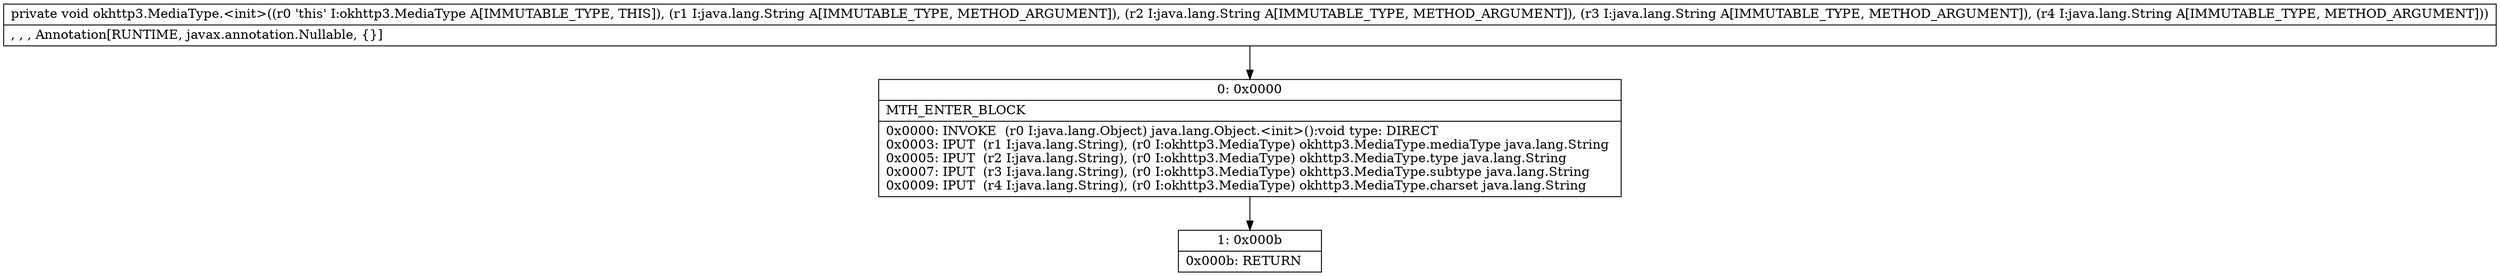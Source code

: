 digraph "CFG forokhttp3.MediaType.\<init\>(Ljava\/lang\/String;Ljava\/lang\/String;Ljava\/lang\/String;Ljava\/lang\/String;)V" {
Node_0 [shape=record,label="{0\:\ 0x0000|MTH_ENTER_BLOCK\l|0x0000: INVOKE  (r0 I:java.lang.Object) java.lang.Object.\<init\>():void type: DIRECT \l0x0003: IPUT  (r1 I:java.lang.String), (r0 I:okhttp3.MediaType) okhttp3.MediaType.mediaType java.lang.String \l0x0005: IPUT  (r2 I:java.lang.String), (r0 I:okhttp3.MediaType) okhttp3.MediaType.type java.lang.String \l0x0007: IPUT  (r3 I:java.lang.String), (r0 I:okhttp3.MediaType) okhttp3.MediaType.subtype java.lang.String \l0x0009: IPUT  (r4 I:java.lang.String), (r0 I:okhttp3.MediaType) okhttp3.MediaType.charset java.lang.String \l}"];
Node_1 [shape=record,label="{1\:\ 0x000b|0x000b: RETURN   \l}"];
MethodNode[shape=record,label="{private void okhttp3.MediaType.\<init\>((r0 'this' I:okhttp3.MediaType A[IMMUTABLE_TYPE, THIS]), (r1 I:java.lang.String A[IMMUTABLE_TYPE, METHOD_ARGUMENT]), (r2 I:java.lang.String A[IMMUTABLE_TYPE, METHOD_ARGUMENT]), (r3 I:java.lang.String A[IMMUTABLE_TYPE, METHOD_ARGUMENT]), (r4 I:java.lang.String A[IMMUTABLE_TYPE, METHOD_ARGUMENT]))  | , , , Annotation[RUNTIME, javax.annotation.Nullable, \{\}]\l}"];
MethodNode -> Node_0;
Node_0 -> Node_1;
}

